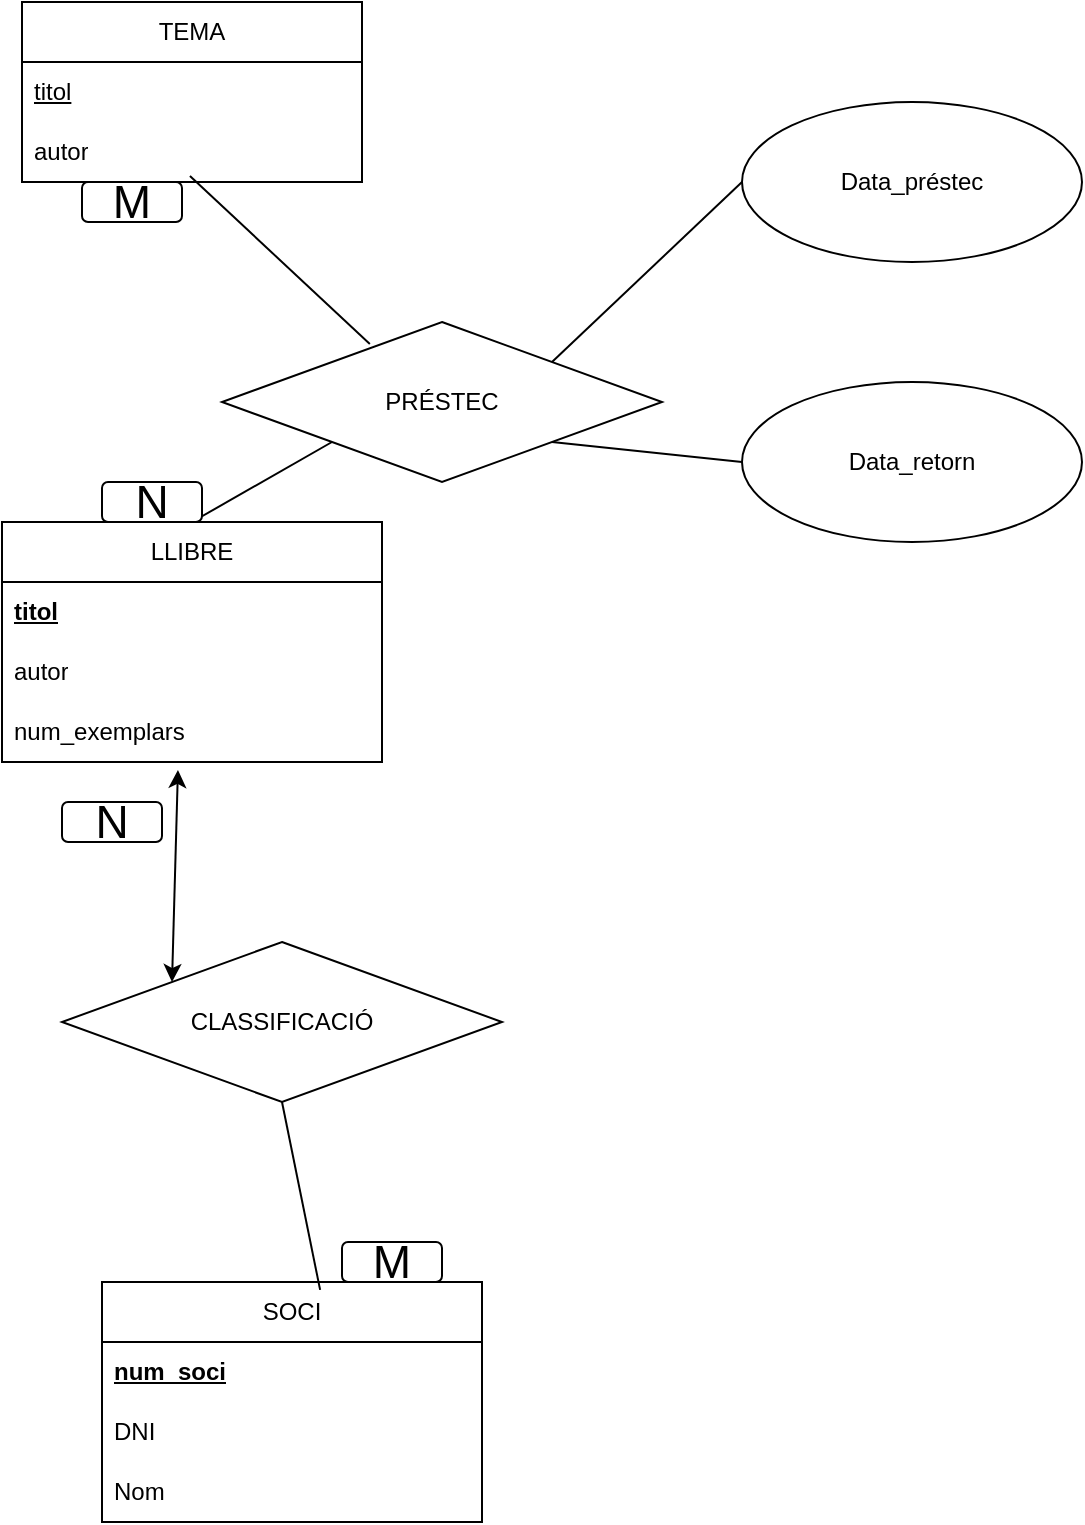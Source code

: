 <mxfile version="24.7.16">
  <diagram id="R2lEEEUBdFMjLlhIrx00" name="Page-1">
    <mxGraphModel dx="441" dy="788" grid="1" gridSize="10" guides="1" tooltips="1" connect="1" arrows="1" fold="1" page="1" pageScale="1" pageWidth="850" pageHeight="1100" math="0" shadow="0" extFonts="Permanent Marker^https://fonts.googleapis.com/css?family=Permanent+Marker">
      <root>
        <mxCell id="0" />
        <mxCell id="1" parent="0" />
        <mxCell id="mPOZK82Od2rkhhYYzZMl-22" value="&lt;div style=&quot;text-align: right;&quot;&gt;TEMA&lt;/div&gt;" style="swimlane;fontStyle=0;childLayout=stackLayout;horizontal=1;startSize=30;horizontalStack=0;resizeParent=1;resizeParentMax=0;resizeLast=0;collapsible=1;marginBottom=0;whiteSpace=wrap;html=1;" vertex="1" parent="1">
          <mxGeometry x="210" y="20" width="170" height="90" as="geometry" />
        </mxCell>
        <mxCell id="mPOZK82Od2rkhhYYzZMl-23" value="&lt;u&gt;titol&lt;/u&gt;" style="text;strokeColor=none;fillColor=none;align=left;verticalAlign=middle;spacingLeft=4;spacingRight=4;overflow=hidden;points=[[0,0.5],[1,0.5]];portConstraint=eastwest;rotatable=0;whiteSpace=wrap;html=1;" vertex="1" parent="mPOZK82Od2rkhhYYzZMl-22">
          <mxGeometry y="30" width="170" height="30" as="geometry" />
        </mxCell>
        <mxCell id="mPOZK82Od2rkhhYYzZMl-24" value="autor" style="text;strokeColor=none;fillColor=none;align=left;verticalAlign=middle;spacingLeft=4;spacingRight=4;overflow=hidden;points=[[0,0.5],[1,0.5]];portConstraint=eastwest;rotatable=0;whiteSpace=wrap;html=1;" vertex="1" parent="mPOZK82Od2rkhhYYzZMl-22">
          <mxGeometry y="60" width="170" height="30" as="geometry" />
        </mxCell>
        <mxCell id="mPOZK82Od2rkhhYYzZMl-26" value="LLIBRE" style="swimlane;fontStyle=0;childLayout=stackLayout;horizontal=1;startSize=30;horizontalStack=0;resizeParent=1;resizeParentMax=0;resizeLast=0;collapsible=1;marginBottom=0;whiteSpace=wrap;html=1;" vertex="1" parent="1">
          <mxGeometry x="200" y="280" width="190" height="120" as="geometry" />
        </mxCell>
        <mxCell id="mPOZK82Od2rkhhYYzZMl-27" value="&lt;b&gt;&lt;u&gt;titol&lt;/u&gt;&lt;/b&gt;" style="text;strokeColor=none;fillColor=none;align=left;verticalAlign=middle;spacingLeft=4;spacingRight=4;overflow=hidden;points=[[0,0.5],[1,0.5]];portConstraint=eastwest;rotatable=0;whiteSpace=wrap;html=1;" vertex="1" parent="mPOZK82Od2rkhhYYzZMl-26">
          <mxGeometry y="30" width="190" height="30" as="geometry" />
        </mxCell>
        <mxCell id="mPOZK82Od2rkhhYYzZMl-28" value="autor" style="text;strokeColor=none;fillColor=none;align=left;verticalAlign=middle;spacingLeft=4;spacingRight=4;overflow=hidden;points=[[0,0.5],[1,0.5]];portConstraint=eastwest;rotatable=0;whiteSpace=wrap;html=1;" vertex="1" parent="mPOZK82Od2rkhhYYzZMl-26">
          <mxGeometry y="60" width="190" height="30" as="geometry" />
        </mxCell>
        <mxCell id="mPOZK82Od2rkhhYYzZMl-29" value="num_exemplars" style="text;strokeColor=none;fillColor=none;align=left;verticalAlign=middle;spacingLeft=4;spacingRight=4;overflow=hidden;points=[[0,0.5],[1,0.5]];portConstraint=eastwest;rotatable=0;whiteSpace=wrap;html=1;" vertex="1" parent="mPOZK82Od2rkhhYYzZMl-26">
          <mxGeometry y="90" width="190" height="30" as="geometry" />
        </mxCell>
        <mxCell id="mPOZK82Od2rkhhYYzZMl-30" value="SOCI" style="swimlane;fontStyle=0;childLayout=stackLayout;horizontal=1;startSize=30;horizontalStack=0;resizeParent=1;resizeParentMax=0;resizeLast=0;collapsible=1;marginBottom=0;whiteSpace=wrap;html=1;" vertex="1" parent="1">
          <mxGeometry x="250" y="660" width="190" height="120" as="geometry" />
        </mxCell>
        <mxCell id="mPOZK82Od2rkhhYYzZMl-31" value="&lt;u&gt;&lt;b&gt;num_soci&lt;/b&gt;&lt;/u&gt;" style="text;strokeColor=none;fillColor=none;align=left;verticalAlign=middle;spacingLeft=4;spacingRight=4;overflow=hidden;points=[[0,0.5],[1,0.5]];portConstraint=eastwest;rotatable=0;whiteSpace=wrap;html=1;" vertex="1" parent="mPOZK82Od2rkhhYYzZMl-30">
          <mxGeometry y="30" width="190" height="30" as="geometry" />
        </mxCell>
        <mxCell id="mPOZK82Od2rkhhYYzZMl-32" value="DNI" style="text;strokeColor=none;fillColor=none;align=left;verticalAlign=middle;spacingLeft=4;spacingRight=4;overflow=hidden;points=[[0,0.5],[1,0.5]];portConstraint=eastwest;rotatable=0;whiteSpace=wrap;html=1;" vertex="1" parent="mPOZK82Od2rkhhYYzZMl-30">
          <mxGeometry y="60" width="190" height="30" as="geometry" />
        </mxCell>
        <mxCell id="mPOZK82Od2rkhhYYzZMl-33" value="Nom" style="text;strokeColor=none;fillColor=none;align=left;verticalAlign=middle;spacingLeft=4;spacingRight=4;overflow=hidden;points=[[0,0.5],[1,0.5]];portConstraint=eastwest;rotatable=0;whiteSpace=wrap;html=1;" vertex="1" parent="mPOZK82Od2rkhhYYzZMl-30">
          <mxGeometry y="90" width="190" height="30" as="geometry" />
        </mxCell>
        <mxCell id="mPOZK82Od2rkhhYYzZMl-34" value="PRÉSTEC" style="rhombus;whiteSpace=wrap;html=1;" vertex="1" parent="1">
          <mxGeometry x="310" y="180" width="220" height="80" as="geometry" />
        </mxCell>
        <mxCell id="mPOZK82Od2rkhhYYzZMl-35" value="CLASSIFICACIÓ" style="rhombus;whiteSpace=wrap;html=1;" vertex="1" parent="1">
          <mxGeometry x="230" y="490" width="220" height="80" as="geometry" />
        </mxCell>
        <mxCell id="mPOZK82Od2rkhhYYzZMl-36" value="" style="endArrow=none;html=1;rounded=0;exitX=1;exitY=0;exitDx=0;exitDy=0;entryX=0;entryY=0.5;entryDx=0;entryDy=0;" edge="1" parent="1" source="mPOZK82Od2rkhhYYzZMl-34" target="mPOZK82Od2rkhhYYzZMl-37">
          <mxGeometry width="50" height="50" relative="1" as="geometry">
            <mxPoint x="510" y="170" as="sourcePoint" />
            <mxPoint x="560" y="120" as="targetPoint" />
          </mxGeometry>
        </mxCell>
        <mxCell id="mPOZK82Od2rkhhYYzZMl-37" value="Data_préstec" style="ellipse;whiteSpace=wrap;html=1;" vertex="1" parent="1">
          <mxGeometry x="570" y="70" width="170" height="80" as="geometry" />
        </mxCell>
        <mxCell id="mPOZK82Od2rkhhYYzZMl-38" value="" style="endArrow=none;html=1;rounded=0;exitX=1;exitY=1;exitDx=0;exitDy=0;entryX=0;entryY=0.5;entryDx=0;entryDy=0;" edge="1" parent="1" source="mPOZK82Od2rkhhYYzZMl-34" target="mPOZK82Od2rkhhYYzZMl-39">
          <mxGeometry width="50" height="50" relative="1" as="geometry">
            <mxPoint x="485" y="210" as="sourcePoint" />
            <mxPoint x="570" y="260" as="targetPoint" />
          </mxGeometry>
        </mxCell>
        <mxCell id="mPOZK82Od2rkhhYYzZMl-39" value="Data_retorn" style="ellipse;whiteSpace=wrap;html=1;" vertex="1" parent="1">
          <mxGeometry x="570" y="210" width="170" height="80" as="geometry" />
        </mxCell>
        <mxCell id="mPOZK82Od2rkhhYYzZMl-40" value="" style="endArrow=classic;startArrow=classic;html=1;rounded=0;entryX=0;entryY=0;entryDx=0;entryDy=0;exitX=0.463;exitY=1.133;exitDx=0;exitDy=0;exitPerimeter=0;" edge="1" parent="1" source="mPOZK82Od2rkhhYYzZMl-29" target="mPOZK82Od2rkhhYYzZMl-35">
          <mxGeometry width="50" height="50" relative="1" as="geometry">
            <mxPoint x="300" y="400" as="sourcePoint" />
            <mxPoint x="350" y="350" as="targetPoint" />
          </mxGeometry>
        </mxCell>
        <mxCell id="mPOZK82Od2rkhhYYzZMl-41" value="" style="endArrow=none;html=1;rounded=0;exitX=0.494;exitY=0.9;exitDx=0;exitDy=0;exitPerimeter=0;entryX=0.336;entryY=0.138;entryDx=0;entryDy=0;entryPerimeter=0;" edge="1" parent="1" source="mPOZK82Od2rkhhYYzZMl-24" target="mPOZK82Od2rkhhYYzZMl-34">
          <mxGeometry width="50" height="50" relative="1" as="geometry">
            <mxPoint x="260" y="240" as="sourcePoint" />
            <mxPoint x="310" y="190" as="targetPoint" />
          </mxGeometry>
        </mxCell>
        <mxCell id="mPOZK82Od2rkhhYYzZMl-42" value="" style="endArrow=none;html=1;rounded=0;exitX=0;exitY=1;exitDx=0;exitDy=0;entryX=0.5;entryY=0;entryDx=0;entryDy=0;" edge="1" parent="1" source="mPOZK82Od2rkhhYYzZMl-34" target="mPOZK82Od2rkhhYYzZMl-26">
          <mxGeometry width="50" height="50" relative="1" as="geometry">
            <mxPoint x="304" y="117" as="sourcePoint" />
            <mxPoint x="394" y="201" as="targetPoint" />
          </mxGeometry>
        </mxCell>
        <mxCell id="mPOZK82Od2rkhhYYzZMl-43" value="&lt;font style=&quot;font-size: 23px;&quot;&gt;M&lt;/font&gt;" style="rounded=1;whiteSpace=wrap;html=1;" vertex="1" parent="1">
          <mxGeometry x="370" y="640" width="50" height="20" as="geometry" />
        </mxCell>
        <mxCell id="mPOZK82Od2rkhhYYzZMl-44" value="" style="endArrow=none;html=1;rounded=0;exitX=0.574;exitY=0.033;exitDx=0;exitDy=0;exitPerimeter=0;entryX=0.5;entryY=1;entryDx=0;entryDy=0;" edge="1" parent="1" source="mPOZK82Od2rkhhYYzZMl-30" target="mPOZK82Od2rkhhYYzZMl-35">
          <mxGeometry width="50" height="50" relative="1" as="geometry">
            <mxPoint x="370" y="670" as="sourcePoint" />
            <mxPoint x="420" y="620" as="targetPoint" />
          </mxGeometry>
        </mxCell>
        <mxCell id="mPOZK82Od2rkhhYYzZMl-45" value="&lt;font style=&quot;font-size: 23px;&quot;&gt;M&lt;/font&gt;" style="rounded=1;whiteSpace=wrap;html=1;" vertex="1" parent="1">
          <mxGeometry x="240" y="110" width="50" height="20" as="geometry" />
        </mxCell>
        <mxCell id="mPOZK82Od2rkhhYYzZMl-46" value="&lt;font style=&quot;font-size: 23px;&quot;&gt;N&lt;/font&gt;" style="rounded=1;whiteSpace=wrap;html=1;" vertex="1" parent="1">
          <mxGeometry x="250" y="260" width="50" height="20" as="geometry" />
        </mxCell>
        <mxCell id="mPOZK82Od2rkhhYYzZMl-47" value="&lt;font style=&quot;font-size: 23px;&quot;&gt;N&lt;/font&gt;" style="rounded=1;whiteSpace=wrap;html=1;" vertex="1" parent="1">
          <mxGeometry x="230" y="420" width="50" height="20" as="geometry" />
        </mxCell>
      </root>
    </mxGraphModel>
  </diagram>
</mxfile>
